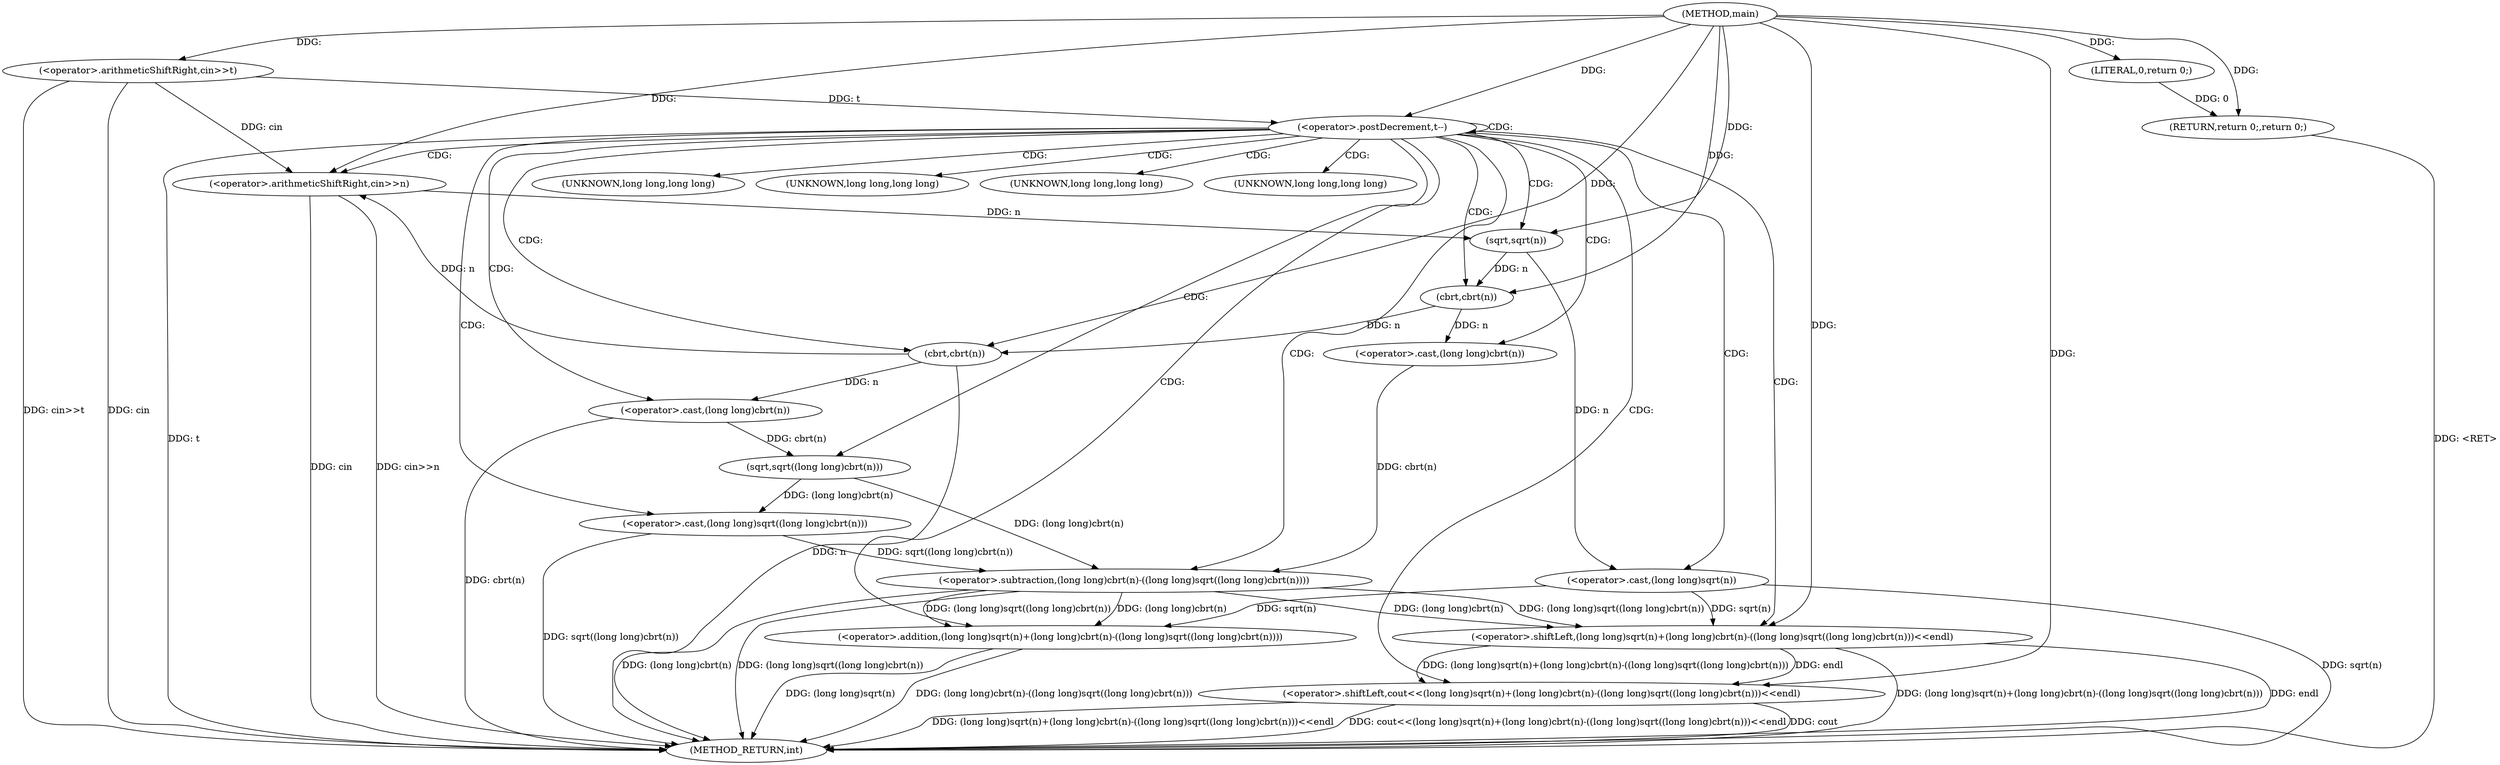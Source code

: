 digraph "main" {  
"1000102" [label = "(METHOD,main)" ]
"1000139" [label = "(METHOD_RETURN,int)" ]
"1000105" [label = "(<operator>.arithmeticShiftRight,cin>>t)" ]
"1000137" [label = "(RETURN,return 0;,return 0;)" ]
"1000109" [label = "(<operator>.postDecrement,t--)" ]
"1000138" [label = "(LITERAL,0,return 0;)" ]
"1000113" [label = "(<operator>.arithmeticShiftRight,cin>>n)" ]
"1000116" [label = "(<operator>.shiftLeft,cout<<(long long)sqrt(n)+(long long)cbrt(n)-((long long)sqrt((long long)cbrt(n)))<<endl)" ]
"1000118" [label = "(<operator>.shiftLeft,(long long)sqrt(n)+(long long)cbrt(n)-((long long)sqrt((long long)cbrt(n)))<<endl)" ]
"1000119" [label = "(<operator>.addition,(long long)sqrt(n)+(long long)cbrt(n)-((long long)sqrt((long long)cbrt(n))))" ]
"1000120" [label = "(<operator>.cast,(long long)sqrt(n))" ]
"1000124" [label = "(<operator>.subtraction,(long long)cbrt(n)-((long long)sqrt((long long)cbrt(n))))" ]
"1000122" [label = "(sqrt,sqrt(n))" ]
"1000125" [label = "(<operator>.cast,(long long)cbrt(n))" ]
"1000129" [label = "(<operator>.cast,(long long)sqrt((long long)cbrt(n)))" ]
"1000127" [label = "(cbrt,cbrt(n))" ]
"1000131" [label = "(sqrt,sqrt((long long)cbrt(n)))" ]
"1000132" [label = "(<operator>.cast,(long long)cbrt(n))" ]
"1000134" [label = "(cbrt,cbrt(n))" ]
"1000121" [label = "(UNKNOWN,long long,long long)" ]
"1000126" [label = "(UNKNOWN,long long,long long)" ]
"1000130" [label = "(UNKNOWN,long long,long long)" ]
"1000133" [label = "(UNKNOWN,long long,long long)" ]
  "1000105" -> "1000139"  [ label = "DDG: cin"] 
  "1000105" -> "1000139"  [ label = "DDG: cin>>t"] 
  "1000109" -> "1000139"  [ label = "DDG: t"] 
  "1000113" -> "1000139"  [ label = "DDG: cin"] 
  "1000113" -> "1000139"  [ label = "DDG: cin>>n"] 
  "1000120" -> "1000139"  [ label = "DDG: sqrt(n)"] 
  "1000119" -> "1000139"  [ label = "DDG: (long long)sqrt(n)"] 
  "1000124" -> "1000139"  [ label = "DDG: (long long)cbrt(n)"] 
  "1000134" -> "1000139"  [ label = "DDG: n"] 
  "1000132" -> "1000139"  [ label = "DDG: cbrt(n)"] 
  "1000129" -> "1000139"  [ label = "DDG: sqrt((long long)cbrt(n))"] 
  "1000124" -> "1000139"  [ label = "DDG: (long long)sqrt((long long)cbrt(n))"] 
  "1000119" -> "1000139"  [ label = "DDG: (long long)cbrt(n)-((long long)sqrt((long long)cbrt(n)))"] 
  "1000118" -> "1000139"  [ label = "DDG: (long long)sqrt(n)+(long long)cbrt(n)-((long long)sqrt((long long)cbrt(n)))"] 
  "1000116" -> "1000139"  [ label = "DDG: (long long)sqrt(n)+(long long)cbrt(n)-((long long)sqrt((long long)cbrt(n)))<<endl"] 
  "1000116" -> "1000139"  [ label = "DDG: cout<<(long long)sqrt(n)+(long long)cbrt(n)-((long long)sqrt((long long)cbrt(n)))<<endl"] 
  "1000137" -> "1000139"  [ label = "DDG: <RET>"] 
  "1000116" -> "1000139"  [ label = "DDG: cout"] 
  "1000118" -> "1000139"  [ label = "DDG: endl"] 
  "1000138" -> "1000137"  [ label = "DDG: 0"] 
  "1000102" -> "1000137"  [ label = "DDG: "] 
  "1000102" -> "1000105"  [ label = "DDG: "] 
  "1000102" -> "1000138"  [ label = "DDG: "] 
  "1000105" -> "1000109"  [ label = "DDG: t"] 
  "1000102" -> "1000109"  [ label = "DDG: "] 
  "1000105" -> "1000113"  [ label = "DDG: cin"] 
  "1000102" -> "1000113"  [ label = "DDG: "] 
  "1000134" -> "1000113"  [ label = "DDG: n"] 
  "1000102" -> "1000116"  [ label = "DDG: "] 
  "1000118" -> "1000116"  [ label = "DDG: endl"] 
  "1000118" -> "1000116"  [ label = "DDG: (long long)sqrt(n)+(long long)cbrt(n)-((long long)sqrt((long long)cbrt(n)))"] 
  "1000120" -> "1000118"  [ label = "DDG: sqrt(n)"] 
  "1000124" -> "1000118"  [ label = "DDG: (long long)sqrt((long long)cbrt(n))"] 
  "1000124" -> "1000118"  [ label = "DDG: (long long)cbrt(n)"] 
  "1000102" -> "1000118"  [ label = "DDG: "] 
  "1000120" -> "1000119"  [ label = "DDG: sqrt(n)"] 
  "1000124" -> "1000119"  [ label = "DDG: (long long)sqrt((long long)cbrt(n))"] 
  "1000124" -> "1000119"  [ label = "DDG: (long long)cbrt(n)"] 
  "1000122" -> "1000120"  [ label = "DDG: n"] 
  "1000131" -> "1000124"  [ label = "DDG: (long long)cbrt(n)"] 
  "1000125" -> "1000124"  [ label = "DDG: cbrt(n)"] 
  "1000129" -> "1000124"  [ label = "DDG: sqrt((long long)cbrt(n))"] 
  "1000113" -> "1000122"  [ label = "DDG: n"] 
  "1000102" -> "1000122"  [ label = "DDG: "] 
  "1000127" -> "1000125"  [ label = "DDG: n"] 
  "1000131" -> "1000129"  [ label = "DDG: (long long)cbrt(n)"] 
  "1000122" -> "1000127"  [ label = "DDG: n"] 
  "1000102" -> "1000127"  [ label = "DDG: "] 
  "1000132" -> "1000131"  [ label = "DDG: cbrt(n)"] 
  "1000134" -> "1000132"  [ label = "DDG: n"] 
  "1000127" -> "1000134"  [ label = "DDG: n"] 
  "1000102" -> "1000134"  [ label = "DDG: "] 
  "1000109" -> "1000121"  [ label = "CDG: "] 
  "1000109" -> "1000125"  [ label = "CDG: "] 
  "1000109" -> "1000116"  [ label = "CDG: "] 
  "1000109" -> "1000131"  [ label = "CDG: "] 
  "1000109" -> "1000120"  [ label = "CDG: "] 
  "1000109" -> "1000113"  [ label = "CDG: "] 
  "1000109" -> "1000127"  [ label = "CDG: "] 
  "1000109" -> "1000126"  [ label = "CDG: "] 
  "1000109" -> "1000132"  [ label = "CDG: "] 
  "1000109" -> "1000109"  [ label = "CDG: "] 
  "1000109" -> "1000129"  [ label = "CDG: "] 
  "1000109" -> "1000124"  [ label = "CDG: "] 
  "1000109" -> "1000119"  [ label = "CDG: "] 
  "1000109" -> "1000130"  [ label = "CDG: "] 
  "1000109" -> "1000133"  [ label = "CDG: "] 
  "1000109" -> "1000118"  [ label = "CDG: "] 
  "1000109" -> "1000134"  [ label = "CDG: "] 
  "1000109" -> "1000122"  [ label = "CDG: "] 
}
